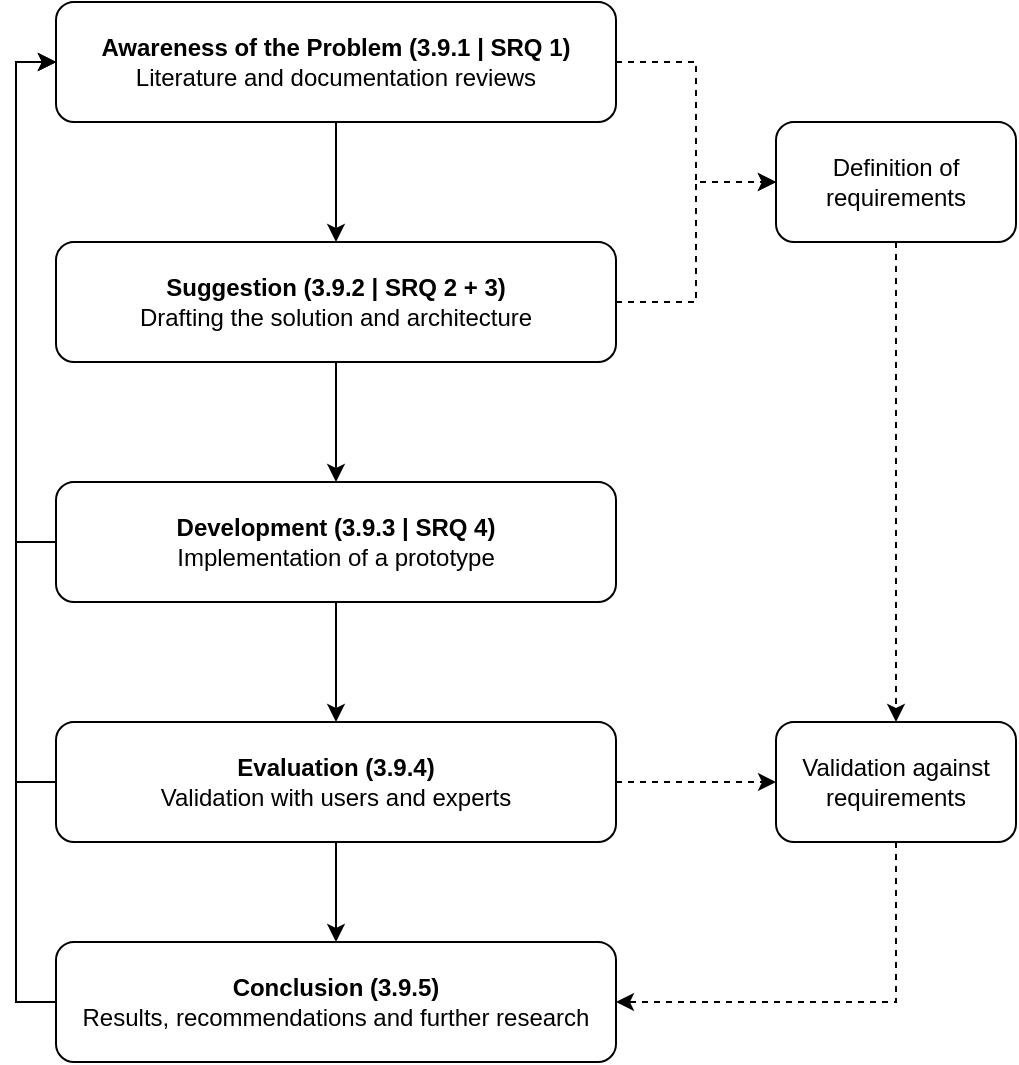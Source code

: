 <mxfile version="21.3.8" type="device">
  <diagram id="Zn02uf3tz91noWa0UCpC" name="Page-1">
    <mxGraphModel dx="989" dy="565" grid="1" gridSize="10" guides="1" tooltips="1" connect="1" arrows="1" fold="1" page="1" pageScale="1" pageWidth="827" pageHeight="1169" math="0" shadow="0">
      <root>
        <mxCell id="0" />
        <mxCell id="1" parent="0" />
        <mxCell id="phNMoFMZHHhmGIjUDR2S-7" value="" style="edgeStyle=orthogonalEdgeStyle;rounded=0;orthogonalLoop=1;jettySize=auto;html=1;" parent="1" source="phNMoFMZHHhmGIjUDR2S-1" target="phNMoFMZHHhmGIjUDR2S-2" edge="1">
          <mxGeometry relative="1" as="geometry" />
        </mxCell>
        <mxCell id="phNMoFMZHHhmGIjUDR2S-15" value="" style="edgeStyle=orthogonalEdgeStyle;rounded=0;orthogonalLoop=1;jettySize=auto;html=1;dashed=1;" parent="1" source="phNMoFMZHHhmGIjUDR2S-1" target="phNMoFMZHHhmGIjUDR2S-14" edge="1">
          <mxGeometry relative="1" as="geometry" />
        </mxCell>
        <mxCell id="phNMoFMZHHhmGIjUDR2S-1" value="&lt;b&gt;Awareness of the Problem (3.9.1 | SRQ 1)&lt;br&gt;&lt;/b&gt;Literature and documentation reviews" style="rounded=1;whiteSpace=wrap;html=1;" parent="1" vertex="1">
          <mxGeometry x="120" y="150" width="280" height="60" as="geometry" />
        </mxCell>
        <mxCell id="phNMoFMZHHhmGIjUDR2S-8" value="" style="edgeStyle=orthogonalEdgeStyle;rounded=0;orthogonalLoop=1;jettySize=auto;html=1;" parent="1" source="phNMoFMZHHhmGIjUDR2S-2" target="phNMoFMZHHhmGIjUDR2S-3" edge="1">
          <mxGeometry relative="1" as="geometry" />
        </mxCell>
        <mxCell id="phNMoFMZHHhmGIjUDR2S-2" value="&lt;b&gt;Suggestion (3.9.2 | SRQ 2 + 3)&lt;/b&gt;&lt;br&gt;Drafting the solution and architecture" style="rounded=1;whiteSpace=wrap;html=1;" parent="1" vertex="1">
          <mxGeometry x="120" y="270" width="280" height="60" as="geometry" />
        </mxCell>
        <mxCell id="phNMoFMZHHhmGIjUDR2S-9" value="" style="edgeStyle=orthogonalEdgeStyle;rounded=0;orthogonalLoop=1;jettySize=auto;html=1;" parent="1" source="phNMoFMZHHhmGIjUDR2S-3" target="phNMoFMZHHhmGIjUDR2S-4" edge="1">
          <mxGeometry relative="1" as="geometry" />
        </mxCell>
        <mxCell id="phNMoFMZHHhmGIjUDR2S-11" style="edgeStyle=orthogonalEdgeStyle;rounded=0;orthogonalLoop=1;jettySize=auto;html=1;entryX=0;entryY=0.5;entryDx=0;entryDy=0;" parent="1" source="phNMoFMZHHhmGIjUDR2S-3" target="phNMoFMZHHhmGIjUDR2S-1" edge="1">
          <mxGeometry relative="1" as="geometry">
            <Array as="points">
              <mxPoint x="100" y="420" />
              <mxPoint x="100" y="180" />
            </Array>
          </mxGeometry>
        </mxCell>
        <mxCell id="phNMoFMZHHhmGIjUDR2S-3" value="&lt;b&gt;Development (3.9.3 | SRQ 4)&lt;/b&gt;&lt;br&gt;Implementation of a prototype" style="rounded=1;whiteSpace=wrap;html=1;" parent="1" vertex="1">
          <mxGeometry x="120" y="390" width="280" height="60" as="geometry" />
        </mxCell>
        <mxCell id="phNMoFMZHHhmGIjUDR2S-10" value="" style="edgeStyle=orthogonalEdgeStyle;rounded=0;orthogonalLoop=1;jettySize=auto;html=1;" parent="1" source="phNMoFMZHHhmGIjUDR2S-4" target="phNMoFMZHHhmGIjUDR2S-6" edge="1">
          <mxGeometry relative="1" as="geometry" />
        </mxCell>
        <mxCell id="phNMoFMZHHhmGIjUDR2S-12" style="edgeStyle=orthogonalEdgeStyle;rounded=0;orthogonalLoop=1;jettySize=auto;html=1;entryX=0;entryY=0.5;entryDx=0;entryDy=0;" parent="1" source="phNMoFMZHHhmGIjUDR2S-4" edge="1" target="phNMoFMZHHhmGIjUDR2S-1">
          <mxGeometry relative="1" as="geometry">
            <mxPoint x="120" y="190" as="targetPoint" />
            <Array as="points">
              <mxPoint x="100" y="540" />
              <mxPoint x="100" y="180" />
            </Array>
          </mxGeometry>
        </mxCell>
        <mxCell id="phNMoFMZHHhmGIjUDR2S-18" style="edgeStyle=orthogonalEdgeStyle;rounded=0;orthogonalLoop=1;jettySize=auto;html=1;entryX=0;entryY=0.5;entryDx=0;entryDy=0;dashed=1;" parent="1" source="phNMoFMZHHhmGIjUDR2S-4" target="phNMoFMZHHhmGIjUDR2S-16" edge="1">
          <mxGeometry relative="1" as="geometry" />
        </mxCell>
        <mxCell id="phNMoFMZHHhmGIjUDR2S-4" value="&lt;b&gt;Evaluation (3.9.4)&lt;/b&gt;&lt;br&gt;Validation with users and experts" style="rounded=1;whiteSpace=wrap;html=1;" parent="1" vertex="1">
          <mxGeometry x="120" y="510" width="280" height="60" as="geometry" />
        </mxCell>
        <mxCell id="phNMoFMZHHhmGIjUDR2S-13" style="edgeStyle=orthogonalEdgeStyle;rounded=0;orthogonalLoop=1;jettySize=auto;html=1;entryX=0;entryY=0.5;entryDx=0;entryDy=0;" parent="1" source="phNMoFMZHHhmGIjUDR2S-6" target="phNMoFMZHHhmGIjUDR2S-1" edge="1">
          <mxGeometry relative="1" as="geometry">
            <Array as="points">
              <mxPoint x="100" y="650" />
              <mxPoint x="100" y="180" />
            </Array>
          </mxGeometry>
        </mxCell>
        <mxCell id="phNMoFMZHHhmGIjUDR2S-6" value="&lt;b&gt;Conclusion (3.9.5)&lt;/b&gt;&lt;br&gt;Results, recommendations and further research" style="rounded=1;whiteSpace=wrap;html=1;" parent="1" vertex="1">
          <mxGeometry x="120" y="620" width="280" height="60" as="geometry" />
        </mxCell>
        <mxCell id="phNMoFMZHHhmGIjUDR2S-17" style="edgeStyle=orthogonalEdgeStyle;rounded=0;orthogonalLoop=1;jettySize=auto;html=1;entryX=0.5;entryY=0;entryDx=0;entryDy=0;dashed=1;" parent="1" source="phNMoFMZHHhmGIjUDR2S-14" target="phNMoFMZHHhmGIjUDR2S-16" edge="1">
          <mxGeometry relative="1" as="geometry" />
        </mxCell>
        <mxCell id="phNMoFMZHHhmGIjUDR2S-14" value="Definition of requirements" style="rounded=1;whiteSpace=wrap;html=1;" parent="1" vertex="1">
          <mxGeometry x="480" y="210" width="120" height="60" as="geometry" />
        </mxCell>
        <mxCell id="phNMoFMZHHhmGIjUDR2S-19" style="edgeStyle=orthogonalEdgeStyle;rounded=0;orthogonalLoop=1;jettySize=auto;html=1;entryX=1;entryY=0.5;entryDx=0;entryDy=0;dashed=1;" parent="1" source="phNMoFMZHHhmGIjUDR2S-16" target="phNMoFMZHHhmGIjUDR2S-6" edge="1">
          <mxGeometry relative="1" as="geometry">
            <Array as="points">
              <mxPoint x="540" y="650" />
            </Array>
          </mxGeometry>
        </mxCell>
        <mxCell id="phNMoFMZHHhmGIjUDR2S-16" value="Validation against requirements" style="rounded=1;whiteSpace=wrap;html=1;" parent="1" vertex="1">
          <mxGeometry x="480" y="510" width="120" height="60" as="geometry" />
        </mxCell>
        <mxCell id="4TZ7F8YfVXeh6maAJU-J-1" value="" style="edgeStyle=orthogonalEdgeStyle;rounded=0;orthogonalLoop=1;jettySize=auto;html=1;dashed=1;entryX=0;entryY=0.5;entryDx=0;entryDy=0;exitX=1;exitY=0.5;exitDx=0;exitDy=0;" edge="1" parent="1" source="phNMoFMZHHhmGIjUDR2S-2" target="phNMoFMZHHhmGIjUDR2S-14">
          <mxGeometry relative="1" as="geometry">
            <mxPoint x="410" y="190" as="sourcePoint" />
            <mxPoint x="510" y="250" as="targetPoint" />
          </mxGeometry>
        </mxCell>
      </root>
    </mxGraphModel>
  </diagram>
</mxfile>
